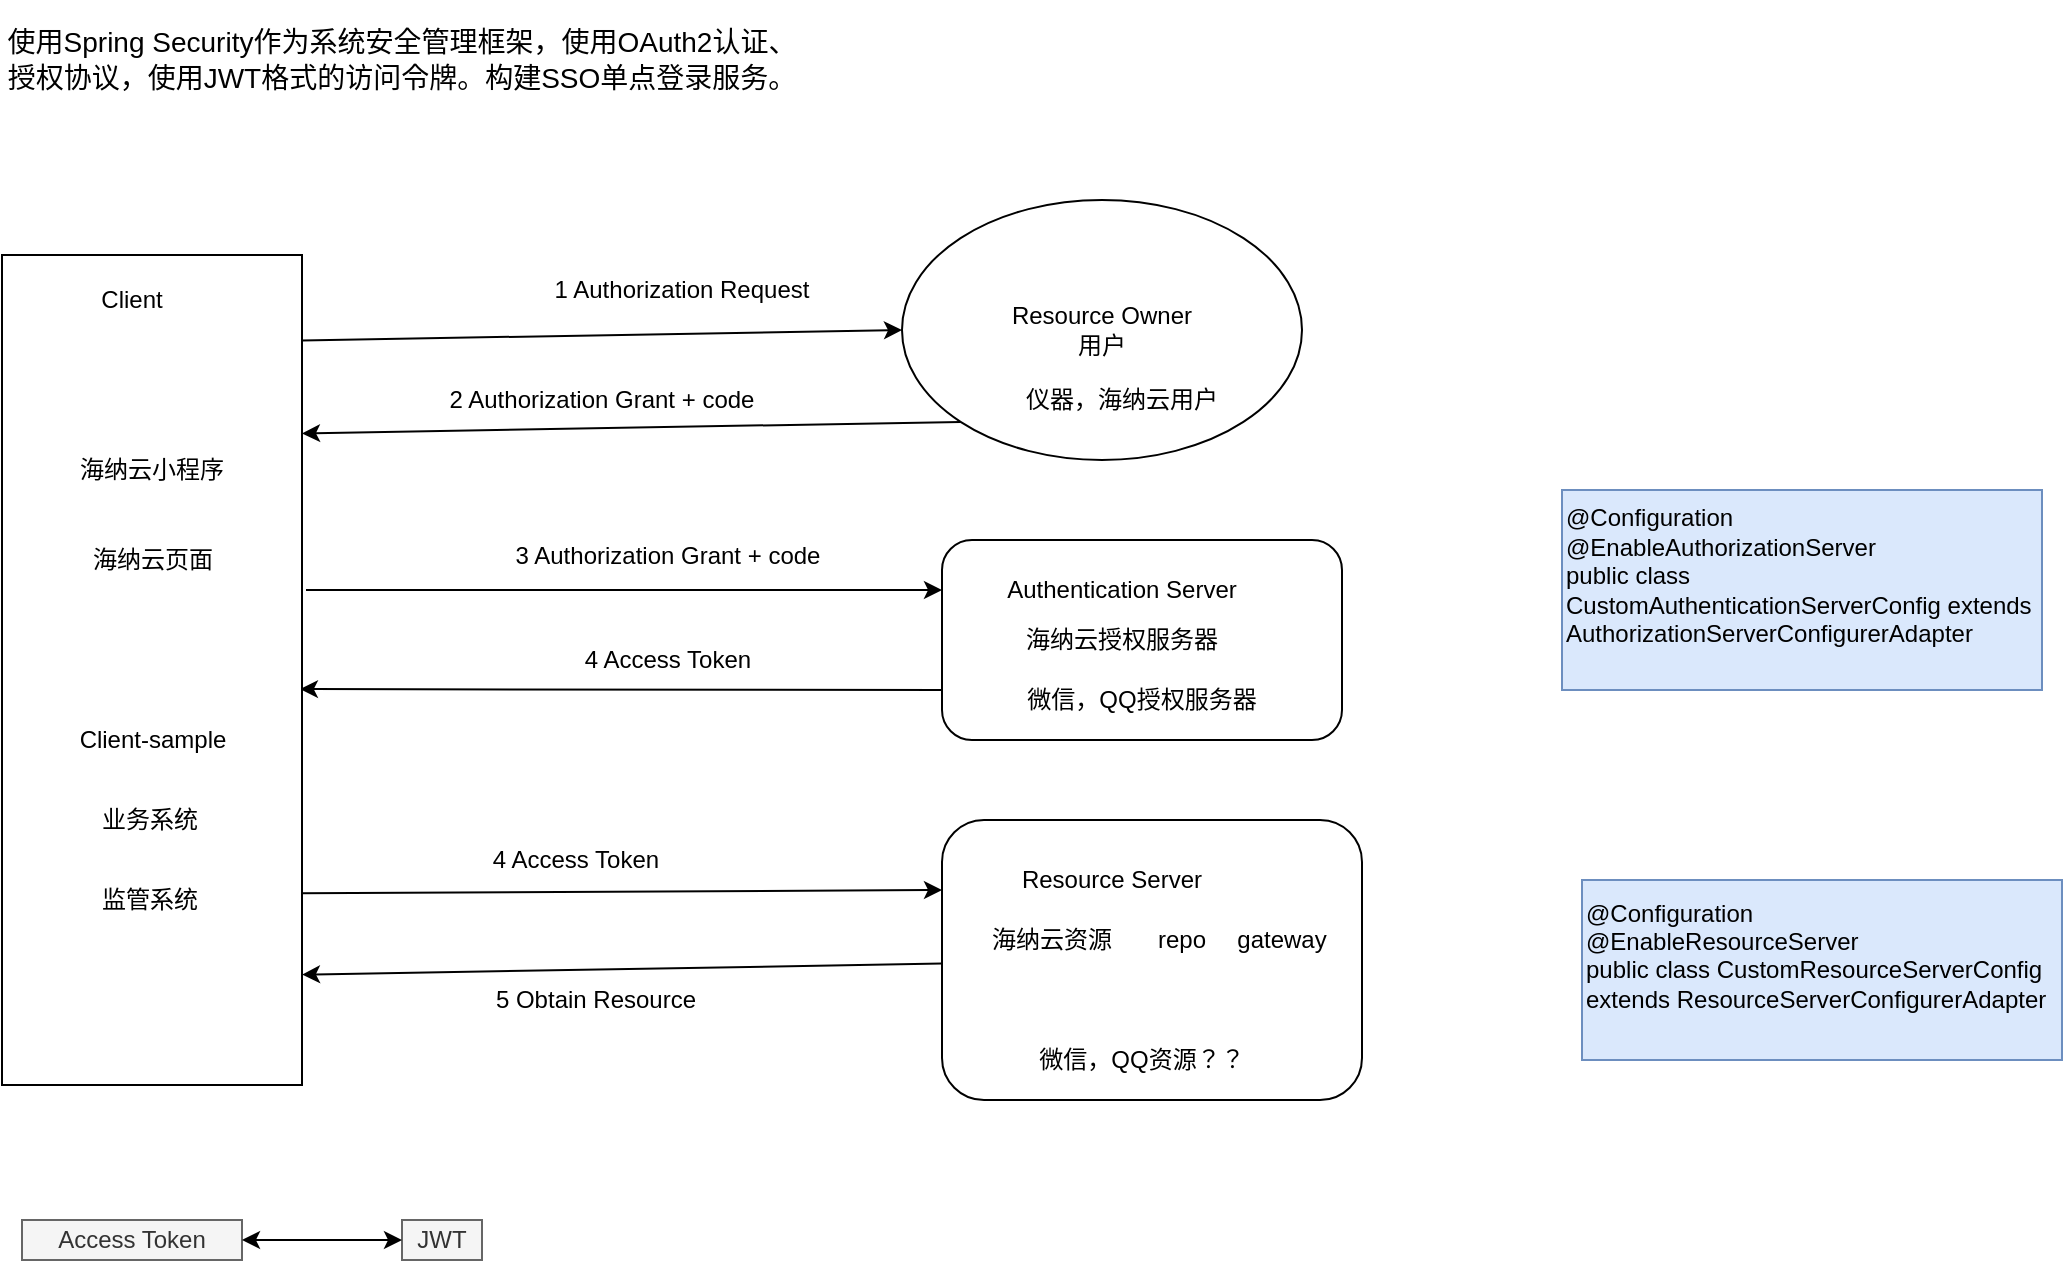 <mxfile version="12.2.6" type="github" pages="1">
  <diagram id="NZ1MvinwC9dphN5qzvx4" name="Page-1">
    <mxGraphModel dx="1208" dy="604" grid="1" gridSize="10" guides="1" tooltips="1" connect="1" arrows="1" fold="1" page="1" pageScale="1" pageWidth="827" pageHeight="1169" math="0" shadow="0">
      <root>
        <mxCell id="0"/>
        <mxCell id="1" parent="0"/>
        <mxCell id="EbfM9CHVRym8zktASDZ2-1" value="&lt;p class=&quot;MsoNormal&quot;&gt;&lt;span style=&quot;font-size: 10.5pt&quot;&gt;&lt;font face=&quot;等线&quot;&gt;使用&lt;/font&gt;Spring&lt;/span&gt;&lt;span style=&quot;font-size: 10.5pt&quot;&gt;&amp;nbsp;Security&lt;/span&gt;&lt;span style=&quot;font-size: 10.5pt&quot;&gt;作为系统安全管理框架，使用&lt;/span&gt;&lt;span style=&quot;font-size: 10.5pt&quot;&gt;OAuth2&lt;/span&gt;&lt;span style=&quot;font-size: 10.5pt&quot;&gt;认证、授权协议，使用&lt;/span&gt;&lt;span style=&quot;font-size: 10.5pt&quot;&gt;JWT&lt;/span&gt;&lt;span style=&quot;font-size: 10.5pt&quot;&gt;&lt;font face=&quot;等线&quot;&gt;格式的访问令牌。构建&lt;/font&gt;SSO单点登录服务。&lt;/span&gt;&lt;/p&gt;" style="text;html=1;strokeColor=none;fillColor=none;align=center;verticalAlign=middle;whiteSpace=wrap;rounded=0;" vertex="1" parent="1">
          <mxGeometry x="100" y="60" width="400" height="60" as="geometry"/>
        </mxCell>
        <mxCell id="EbfM9CHVRym8zktASDZ2-30" style="edgeStyle=none;rounded=0;orthogonalLoop=1;jettySize=auto;html=1;exitX=0;exitY=1;exitDx=0;exitDy=0;entryX=1;entryY=0.215;entryDx=0;entryDy=0;entryPerimeter=0;" edge="1" parent="1" source="EbfM9CHVRym8zktASDZ2-14" target="EbfM9CHVRym8zktASDZ2-17">
          <mxGeometry relative="1" as="geometry"/>
        </mxCell>
        <mxCell id="EbfM9CHVRym8zktASDZ2-14" value="Resource Owner&lt;br&gt;用户" style="ellipse;whiteSpace=wrap;html=1;" vertex="1" parent="1">
          <mxGeometry x="550" y="160" width="200" height="130" as="geometry"/>
        </mxCell>
        <mxCell id="EbfM9CHVRym8zktASDZ2-38" style="edgeStyle=none;rounded=0;orthogonalLoop=1;jettySize=auto;html=1;exitX=0;exitY=0.75;exitDx=0;exitDy=0;entryX=0.993;entryY=0.523;entryDx=0;entryDy=0;entryPerimeter=0;" edge="1" parent="1" source="EbfM9CHVRym8zktASDZ2-15" target="EbfM9CHVRym8zktASDZ2-17">
          <mxGeometry relative="1" as="geometry"/>
        </mxCell>
        <mxCell id="EbfM9CHVRym8zktASDZ2-15" value="" style="rounded=1;whiteSpace=wrap;html=1;" vertex="1" parent="1">
          <mxGeometry x="570" y="330" width="200" height="100" as="geometry"/>
        </mxCell>
        <mxCell id="EbfM9CHVRym8zktASDZ2-41" style="edgeStyle=none;rounded=0;orthogonalLoop=1;jettySize=auto;html=1;entryX=1;entryY=0.867;entryDx=0;entryDy=0;entryPerimeter=0;" edge="1" parent="1" source="EbfM9CHVRym8zktASDZ2-16" target="EbfM9CHVRym8zktASDZ2-17">
          <mxGeometry relative="1" as="geometry"/>
        </mxCell>
        <mxCell id="EbfM9CHVRym8zktASDZ2-16" value="" style="rounded=1;whiteSpace=wrap;html=1;" vertex="1" parent="1">
          <mxGeometry x="570" y="470" width="210" height="140" as="geometry"/>
        </mxCell>
        <mxCell id="EbfM9CHVRym8zktASDZ2-40" style="edgeStyle=none;rounded=0;orthogonalLoop=1;jettySize=auto;html=1;exitX=0.993;exitY=0.769;exitDx=0;exitDy=0;entryX=0;entryY=0.25;entryDx=0;entryDy=0;exitPerimeter=0;" edge="1" parent="1" source="EbfM9CHVRym8zktASDZ2-17" target="EbfM9CHVRym8zktASDZ2-16">
          <mxGeometry relative="1" as="geometry"/>
        </mxCell>
        <mxCell id="EbfM9CHVRym8zktASDZ2-17" value="" style="rounded=0;whiteSpace=wrap;html=1;" vertex="1" parent="1">
          <mxGeometry x="100" y="187.5" width="150" height="415" as="geometry"/>
        </mxCell>
        <mxCell id="EbfM9CHVRym8zktASDZ2-18" value="Client" style="text;html=1;strokeColor=none;fillColor=none;align=center;verticalAlign=middle;whiteSpace=wrap;rounded=0;" vertex="1" parent="1">
          <mxGeometry x="145" y="200" width="40" height="20" as="geometry"/>
        </mxCell>
        <mxCell id="EbfM9CHVRym8zktASDZ2-19" value="仪器，海纳云用户" style="text;html=1;strokeColor=none;fillColor=none;align=center;verticalAlign=middle;whiteSpace=wrap;rounded=0;" vertex="1" parent="1">
          <mxGeometry x="610" y="250" width="100" height="20" as="geometry"/>
        </mxCell>
        <mxCell id="EbfM9CHVRym8zktASDZ2-20" value="Authentication Server" style="text;html=1;strokeColor=none;fillColor=none;align=center;verticalAlign=middle;whiteSpace=wrap;rounded=0;" vertex="1" parent="1">
          <mxGeometry x="590" y="340" width="140" height="30" as="geometry"/>
        </mxCell>
        <mxCell id="EbfM9CHVRym8zktASDZ2-24" value="Resource Server" style="text;html=1;strokeColor=none;fillColor=none;align=center;verticalAlign=middle;whiteSpace=wrap;rounded=0;" vertex="1" parent="1">
          <mxGeometry x="600" y="480" width="110" height="40" as="geometry"/>
        </mxCell>
        <mxCell id="EbfM9CHVRym8zktASDZ2-25" value="海纳云小程序" style="text;html=1;strokeColor=none;fillColor=none;align=center;verticalAlign=middle;whiteSpace=wrap;rounded=0;" vertex="1" parent="1">
          <mxGeometry x="130" y="280" width="90" height="30" as="geometry"/>
        </mxCell>
        <mxCell id="EbfM9CHVRym8zktASDZ2-26" value="海纳云页面" style="text;html=1;strokeColor=none;fillColor=none;align=center;verticalAlign=middle;whiteSpace=wrap;rounded=0;" vertex="1" parent="1">
          <mxGeometry x="137.5" y="327.5" width="75" height="25" as="geometry"/>
        </mxCell>
        <mxCell id="EbfM9CHVRym8zktASDZ2-27" value="" style="endArrow=classic;html=1;exitX=1;exitY=0.103;exitDx=0;exitDy=0;entryX=0;entryY=0.5;entryDx=0;entryDy=0;exitPerimeter=0;" edge="1" parent="1" source="EbfM9CHVRym8zktASDZ2-17" target="EbfM9CHVRym8zktASDZ2-14">
          <mxGeometry width="50" height="50" relative="1" as="geometry">
            <mxPoint x="350" y="230" as="sourcePoint"/>
            <mxPoint x="400" y="180" as="targetPoint"/>
          </mxGeometry>
        </mxCell>
        <mxCell id="EbfM9CHVRym8zktASDZ2-28" value="1 Authorization Request" style="text;html=1;strokeColor=none;fillColor=none;align=center;verticalAlign=middle;whiteSpace=wrap;rounded=0;" vertex="1" parent="1">
          <mxGeometry x="360" y="190" width="160" height="30" as="geometry"/>
        </mxCell>
        <mxCell id="EbfM9CHVRym8zktASDZ2-31" value="2 Authorization Grant + code" style="text;html=1;strokeColor=none;fillColor=none;align=center;verticalAlign=middle;whiteSpace=wrap;rounded=0;" vertex="1" parent="1">
          <mxGeometry x="310" y="250" width="180" height="20" as="geometry"/>
        </mxCell>
        <mxCell id="EbfM9CHVRym8zktASDZ2-32" value="海纳云授权服务器" style="text;html=1;strokeColor=none;fillColor=none;align=center;verticalAlign=middle;whiteSpace=wrap;rounded=0;" vertex="1" parent="1">
          <mxGeometry x="610" y="370" width="100" height="20" as="geometry"/>
        </mxCell>
        <mxCell id="EbfM9CHVRym8zktASDZ2-33" value="微信，QQ授权服务器" style="text;html=1;strokeColor=none;fillColor=none;align=center;verticalAlign=middle;whiteSpace=wrap;rounded=0;" vertex="1" parent="1">
          <mxGeometry x="610" y="400" width="120" height="20" as="geometry"/>
        </mxCell>
        <mxCell id="EbfM9CHVRym8zktASDZ2-34" value="海纳云资源" style="text;html=1;strokeColor=none;fillColor=none;align=center;verticalAlign=middle;whiteSpace=wrap;rounded=0;" vertex="1" parent="1">
          <mxGeometry x="575" y="520" width="100" height="20" as="geometry"/>
        </mxCell>
        <mxCell id="EbfM9CHVRym8zktASDZ2-35" value="微信，QQ资源？？" style="text;html=1;strokeColor=none;fillColor=none;align=center;verticalAlign=middle;whiteSpace=wrap;rounded=0;" vertex="1" parent="1">
          <mxGeometry x="610" y="580" width="120" height="20" as="geometry"/>
        </mxCell>
        <mxCell id="EbfM9CHVRym8zktASDZ2-36" value="" style="endArrow=classic;html=1;entryX=0;entryY=0.25;entryDx=0;entryDy=0;" edge="1" parent="1" target="EbfM9CHVRym8zktASDZ2-15">
          <mxGeometry width="50" height="50" relative="1" as="geometry">
            <mxPoint x="252" y="355" as="sourcePoint"/>
            <mxPoint x="400" y="350" as="targetPoint"/>
          </mxGeometry>
        </mxCell>
        <mxCell id="EbfM9CHVRym8zktASDZ2-37" value="3 Authorization Grant + code" style="text;html=1;strokeColor=none;fillColor=none;align=center;verticalAlign=middle;whiteSpace=wrap;rounded=0;" vertex="1" parent="1">
          <mxGeometry x="346" y="328" width="174" height="20" as="geometry"/>
        </mxCell>
        <mxCell id="EbfM9CHVRym8zktASDZ2-39" value="4 Access Token" style="text;html=1;strokeColor=none;fillColor=none;align=center;verticalAlign=middle;whiteSpace=wrap;rounded=0;" vertex="1" parent="1">
          <mxGeometry x="346" y="380" width="174" height="20" as="geometry"/>
        </mxCell>
        <mxCell id="EbfM9CHVRym8zktASDZ2-44" value="4 Access Token" style="text;html=1;strokeColor=none;fillColor=none;align=center;verticalAlign=middle;whiteSpace=wrap;rounded=0;" vertex="1" parent="1">
          <mxGeometry x="300" y="480" width="174" height="20" as="geometry"/>
        </mxCell>
        <mxCell id="EbfM9CHVRym8zktASDZ2-45" value="5 Obtain Resource" style="text;html=1;strokeColor=none;fillColor=none;align=center;verticalAlign=middle;whiteSpace=wrap;rounded=0;" vertex="1" parent="1">
          <mxGeometry x="310" y="550" width="174" height="20" as="geometry"/>
        </mxCell>
        <mxCell id="EbfM9CHVRym8zktASDZ2-46" value="Access Token" style="text;html=1;strokeColor=#666666;fillColor=#f5f5f5;align=center;verticalAlign=middle;whiteSpace=wrap;rounded=0;fontColor=#333333;" vertex="1" parent="1">
          <mxGeometry x="110" y="670" width="110" height="20" as="geometry"/>
        </mxCell>
        <mxCell id="EbfM9CHVRym8zktASDZ2-47" value="JWT" style="text;html=1;strokeColor=#666666;fillColor=#f5f5f5;align=center;verticalAlign=middle;whiteSpace=wrap;rounded=0;fontColor=#333333;" vertex="1" parent="1">
          <mxGeometry x="300" y="670" width="40" height="20" as="geometry"/>
        </mxCell>
        <mxCell id="EbfM9CHVRym8zktASDZ2-49" value="" style="endArrow=classic;startArrow=classic;html=1;exitX=1;exitY=0.5;exitDx=0;exitDy=0;entryX=0;entryY=0.5;entryDx=0;entryDy=0;" edge="1" parent="1" source="EbfM9CHVRym8zktASDZ2-46" target="EbfM9CHVRym8zktASDZ2-47">
          <mxGeometry width="50" height="50" relative="1" as="geometry">
            <mxPoint x="240" y="680" as="sourcePoint"/>
            <mxPoint x="290" y="630" as="targetPoint"/>
          </mxGeometry>
        </mxCell>
        <mxCell id="EbfM9CHVRym8zktASDZ2-55" value="&lt;div&gt;@Configuration&lt;/div&gt;&lt;div&gt;@EnableAuthorizationServer&lt;/div&gt;&lt;div&gt;public class CustomAuthenticationServerConfig extends AuthorizationServerConfigurerAdapter&amp;nbsp;&lt;/div&gt;&lt;div&gt;&lt;br&gt;&lt;/div&gt;" style="text;html=1;strokeColor=#6c8ebf;fillColor=#dae8fc;align=left;verticalAlign=middle;whiteSpace=wrap;rounded=0;" vertex="1" parent="1">
          <mxGeometry x="880" y="305" width="240" height="100" as="geometry"/>
        </mxCell>
        <mxCell id="EbfM9CHVRym8zktASDZ2-56" value="&lt;div&gt;@Configuration&lt;/div&gt;&lt;div&gt;@EnableResourceServer&lt;/div&gt;&lt;div&gt;public class CustomResourceServerConfig extends ResourceServerConfigurerAdapter&lt;/div&gt;&lt;div&gt;&lt;br&gt;&lt;/div&gt;" style="text;html=1;strokeColor=#6c8ebf;fillColor=#dae8fc;align=left;verticalAlign=middle;whiteSpace=wrap;rounded=0;" vertex="1" parent="1">
          <mxGeometry x="890" y="500" width="240" height="90" as="geometry"/>
        </mxCell>
        <mxCell id="EbfM9CHVRym8zktASDZ2-57" value="Client-sample" style="text;html=1;strokeColor=none;fillColor=none;align=center;verticalAlign=middle;whiteSpace=wrap;rounded=0;" vertex="1" parent="1">
          <mxGeometry x="132.5" y="420" width="85" height="20" as="geometry"/>
        </mxCell>
        <mxCell id="EbfM9CHVRym8zktASDZ2-58" value="业务系统" style="text;html=1;strokeColor=none;fillColor=none;align=center;verticalAlign=middle;whiteSpace=wrap;rounded=0;" vertex="1" parent="1">
          <mxGeometry x="137.5" y="460" width="72" height="20" as="geometry"/>
        </mxCell>
        <mxCell id="EbfM9CHVRym8zktASDZ2-59" value="监管系统" style="text;html=1;strokeColor=none;fillColor=none;align=center;verticalAlign=middle;whiteSpace=wrap;rounded=0;" vertex="1" parent="1">
          <mxGeometry x="147.5" y="500" width="52" height="20" as="geometry"/>
        </mxCell>
        <mxCell id="EbfM9CHVRym8zktASDZ2-62" value="repo" style="text;html=1;strokeColor=none;fillColor=none;align=center;verticalAlign=middle;whiteSpace=wrap;rounded=0;" vertex="1" parent="1">
          <mxGeometry x="670" y="520" width="40" height="20" as="geometry"/>
        </mxCell>
        <mxCell id="EbfM9CHVRym8zktASDZ2-63" value="gateway" style="text;html=1;strokeColor=none;fillColor=none;align=center;verticalAlign=middle;whiteSpace=wrap;rounded=0;" vertex="1" parent="1">
          <mxGeometry x="720" y="520" width="40" height="20" as="geometry"/>
        </mxCell>
        <mxCell id="EbfM9CHVRym8zktASDZ2-64" style="edgeStyle=none;rounded=0;orthogonalLoop=1;jettySize=auto;html=1;exitX=0.5;exitY=1;exitDx=0;exitDy=0;" edge="1" parent="1" source="EbfM9CHVRym8zktASDZ2-34" target="EbfM9CHVRym8zktASDZ2-34">
          <mxGeometry relative="1" as="geometry"/>
        </mxCell>
      </root>
    </mxGraphModel>
  </diagram>
</mxfile>
